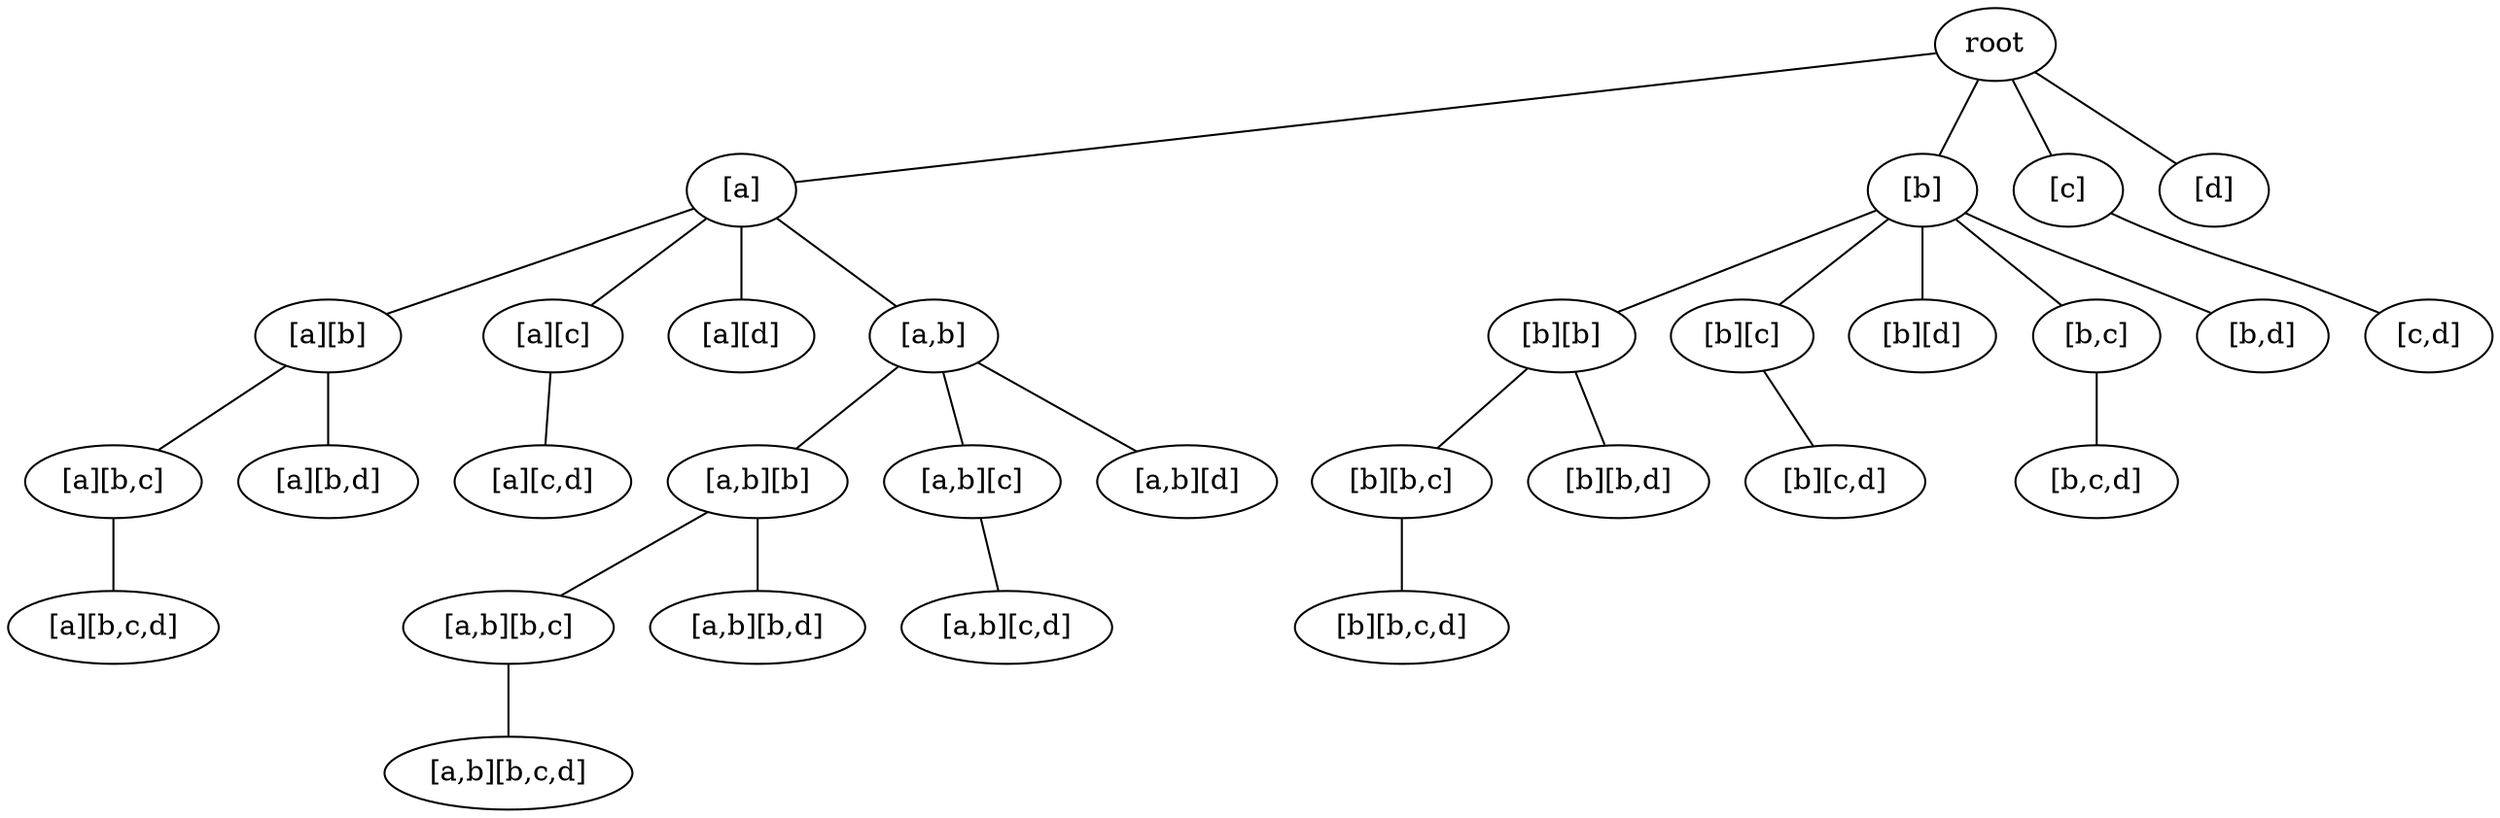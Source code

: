graph my_graph {
root -- "[a]";
root -- "[b]";
root -- "[c]";
root -- "[d]";
"[a]";
"[a]" -- "[a][b]";
"[a]" -- "[a][c]";
"[a]" -- "[a][d]";
"[a]" -- "[a,b]";
"[b]";
"[b]" -- "[b][b]";
"[b]" -- "[b][c]";
"[b]" -- "[b][d]";
"[b]" -- "[b,c]";
"[b]" -- "[b,d]";
"[c]";
"[c]" -- "[c,d]";
"[d]";
"[a][b]";
"[a][b]" -- "[a][b,c]";
"[a][b]" -- "[a][b,d]";
"[a][c]";
"[a][c]" -- "[a][c,d]";
"[a][d]";
"[a][b,c]";
"[a][b,c]" -- "[a][b,c,d]";
"[a][b,d]";
"[a][b,c,d]";
"[a][c,d]";
"[a,b]";
"[a,b]" -- "[a,b][b]";
"[a,b]" -- "[a,b][c]";
"[a,b]" -- "[a,b][d]";
"[a,b][b]";
"[a,b][b]" -- "[a,b][b,c]";
"[a,b][b]" -- "[a,b][b,d]";
"[a,b][c]";
"[a,b][c]" -- "[a,b][c,d]";
"[a,b][d]";
"[a,b][b,c]";
"[a,b][b,c]" -- "[a,b][b,c,d]";
"[a,b][b,d]";
"[a,b][b,c,d]";
"[a,b][c,d]";
"[b][b]";
"[b][b]" -- "[b][b,c]";
"[b][b]" -- "[b][b,d]";
"[b][c]";
"[b][c]" -- "[b][c,d]";
"[b][d]";
"[b][b,c]";
"[b][b,c]" -- "[b][b,c,d]";
"[b][b,d]";
"[b][b,c,d]";
"[b][c,d]";
"[b,c]";
"[b,c]" -- "[b,c,d]";
"[b,d]";
"[b,c,d]";
"[c,d]";
}
